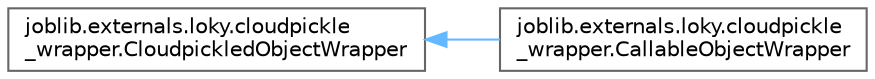 digraph "Graphical Class Hierarchy"
{
 // LATEX_PDF_SIZE
  bgcolor="transparent";
  edge [fontname=Helvetica,fontsize=10,labelfontname=Helvetica,labelfontsize=10];
  node [fontname=Helvetica,fontsize=10,shape=box,height=0.2,width=0.4];
  rankdir="LR";
  Node0 [id="Node000000",label="joblib.externals.loky.cloudpickle\l_wrapper.CloudpickledObjectWrapper",height=0.2,width=0.4,color="grey40", fillcolor="white", style="filled",URL="$d1/db2/classjoblib_1_1externals_1_1loky_1_1cloudpickle__wrapper_1_1CloudpickledObjectWrapper.html",tooltip=" "];
  Node0 -> Node1 [id="edge3538_Node000000_Node000001",dir="back",color="steelblue1",style="solid",tooltip=" "];
  Node1 [id="Node000001",label="joblib.externals.loky.cloudpickle\l_wrapper.CallableObjectWrapper",height=0.2,width=0.4,color="grey40", fillcolor="white", style="filled",URL="$dd/dc4/classjoblib_1_1externals_1_1loky_1_1cloudpickle__wrapper_1_1CallableObjectWrapper.html",tooltip=" "];
}
